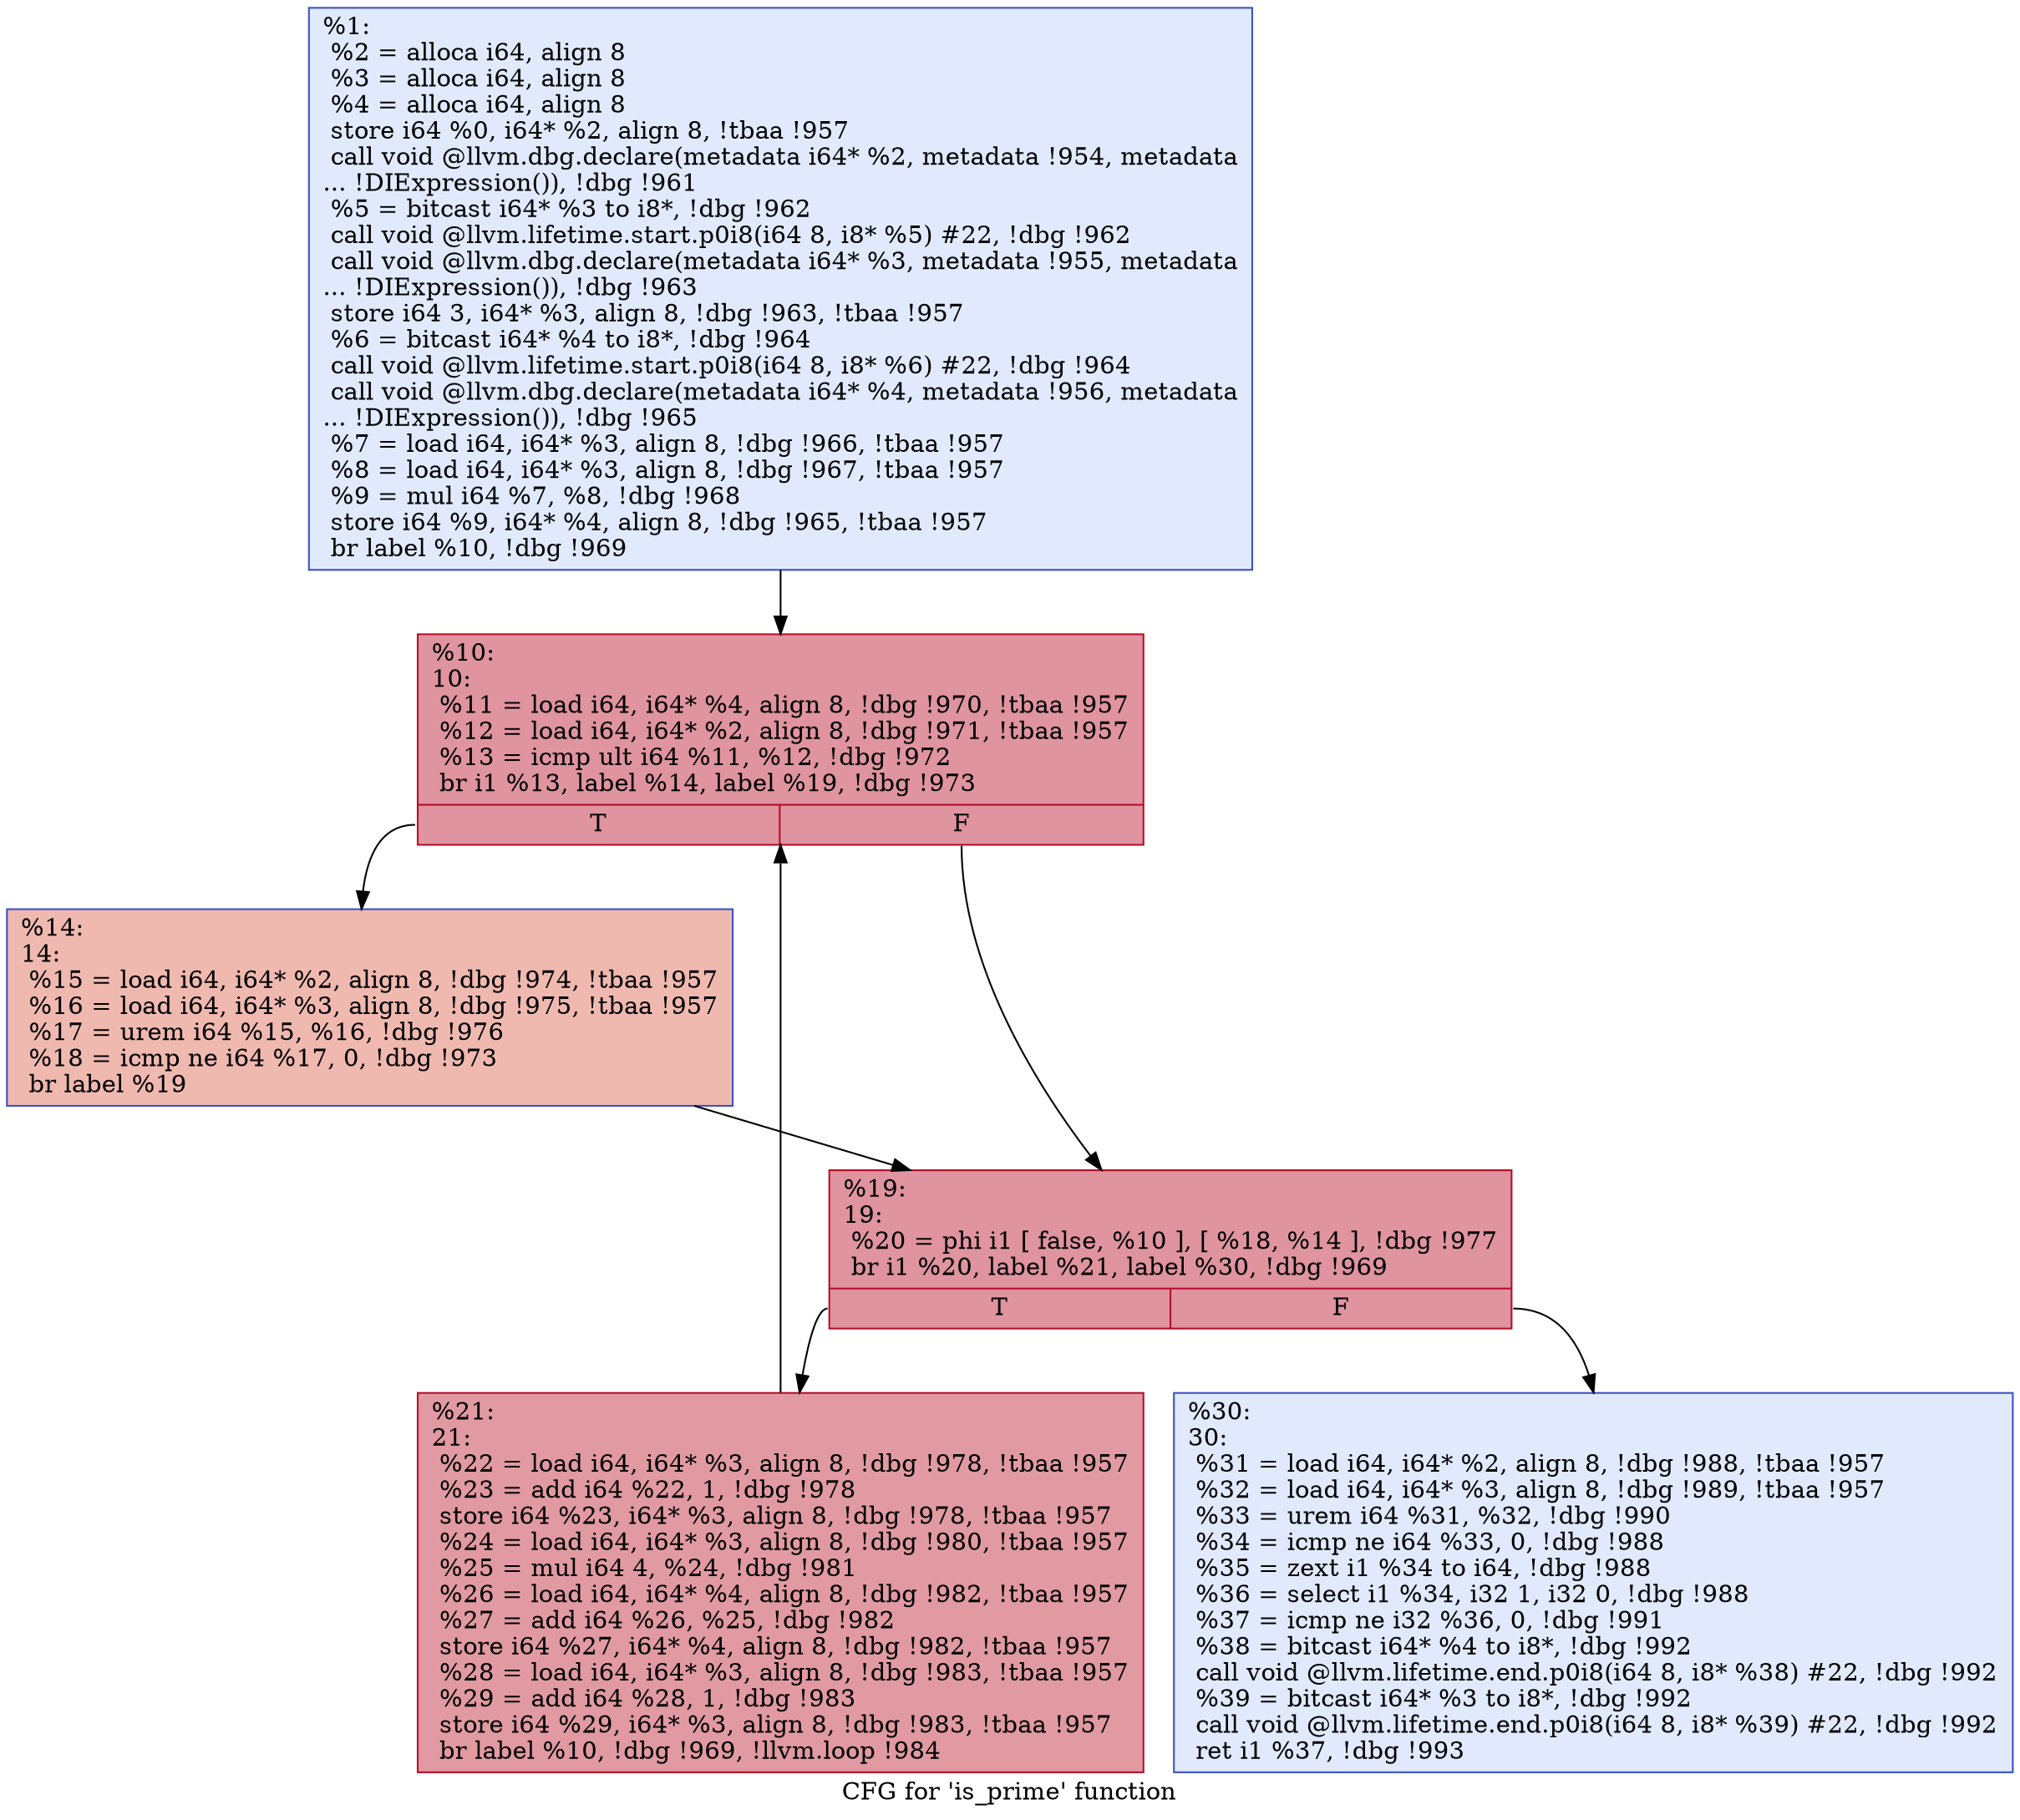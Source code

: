 digraph "CFG for 'is_prime' function" {
	label="CFG for 'is_prime' function";

	Node0x2169a40 [shape=record,color="#3d50c3ff", style=filled, fillcolor="#b9d0f970",label="{%1:\l  %2 = alloca i64, align 8\l  %3 = alloca i64, align 8\l  %4 = alloca i64, align 8\l  store i64 %0, i64* %2, align 8, !tbaa !957\l  call void @llvm.dbg.declare(metadata i64* %2, metadata !954, metadata\l... !DIExpression()), !dbg !961\l  %5 = bitcast i64* %3 to i8*, !dbg !962\l  call void @llvm.lifetime.start.p0i8(i64 8, i8* %5) #22, !dbg !962\l  call void @llvm.dbg.declare(metadata i64* %3, metadata !955, metadata\l... !DIExpression()), !dbg !963\l  store i64 3, i64* %3, align 8, !dbg !963, !tbaa !957\l  %6 = bitcast i64* %4 to i8*, !dbg !964\l  call void @llvm.lifetime.start.p0i8(i64 8, i8* %6) #22, !dbg !964\l  call void @llvm.dbg.declare(metadata i64* %4, metadata !956, metadata\l... !DIExpression()), !dbg !965\l  %7 = load i64, i64* %3, align 8, !dbg !966, !tbaa !957\l  %8 = load i64, i64* %3, align 8, !dbg !967, !tbaa !957\l  %9 = mul i64 %7, %8, !dbg !968\l  store i64 %9, i64* %4, align 8, !dbg !965, !tbaa !957\l  br label %10, !dbg !969\l}"];
	Node0x2169a40 -> Node0x216b220;
	Node0x216b220 [shape=record,color="#b70d28ff", style=filled, fillcolor="#b70d2870",label="{%10:\l10:                                               \l  %11 = load i64, i64* %4, align 8, !dbg !970, !tbaa !957\l  %12 = load i64, i64* %2, align 8, !dbg !971, !tbaa !957\l  %13 = icmp ult i64 %11, %12, !dbg !972\l  br i1 %13, label %14, label %19, !dbg !973\l|{<s0>T|<s1>F}}"];
	Node0x216b220:s0 -> Node0x216b2b0;
	Node0x216b220:s1 -> Node0x216b300;
	Node0x216b2b0 [shape=record,color="#3d50c3ff", style=filled, fillcolor="#de614d70",label="{%14:\l14:                                               \l  %15 = load i64, i64* %2, align 8, !dbg !974, !tbaa !957\l  %16 = load i64, i64* %3, align 8, !dbg !975, !tbaa !957\l  %17 = urem i64 %15, %16, !dbg !976\l  %18 = icmp ne i64 %17, 0, !dbg !973\l  br label %19\l}"];
	Node0x216b2b0 -> Node0x216b300;
	Node0x216b300 [shape=record,color="#b70d28ff", style=filled, fillcolor="#b70d2870",label="{%19:\l19:                                               \l  %20 = phi i1 [ false, %10 ], [ %18, %14 ], !dbg !977\l  br i1 %20, label %21, label %30, !dbg !969\l|{<s0>T|<s1>F}}"];
	Node0x216b300:s0 -> Node0x216b350;
	Node0x216b300:s1 -> Node0x216b3a0;
	Node0x216b350 [shape=record,color="#b70d28ff", style=filled, fillcolor="#bb1b2c70",label="{%21:\l21:                                               \l  %22 = load i64, i64* %3, align 8, !dbg !978, !tbaa !957\l  %23 = add i64 %22, 1, !dbg !978\l  store i64 %23, i64* %3, align 8, !dbg !978, !tbaa !957\l  %24 = load i64, i64* %3, align 8, !dbg !980, !tbaa !957\l  %25 = mul i64 4, %24, !dbg !981\l  %26 = load i64, i64* %4, align 8, !dbg !982, !tbaa !957\l  %27 = add i64 %26, %25, !dbg !982\l  store i64 %27, i64* %4, align 8, !dbg !982, !tbaa !957\l  %28 = load i64, i64* %3, align 8, !dbg !983, !tbaa !957\l  %29 = add i64 %28, 1, !dbg !983\l  store i64 %29, i64* %3, align 8, !dbg !983, !tbaa !957\l  br label %10, !dbg !969, !llvm.loop !984\l}"];
	Node0x216b350 -> Node0x216b220;
	Node0x216b3a0 [shape=record,color="#3d50c3ff", style=filled, fillcolor="#b9d0f970",label="{%30:\l30:                                               \l  %31 = load i64, i64* %2, align 8, !dbg !988, !tbaa !957\l  %32 = load i64, i64* %3, align 8, !dbg !989, !tbaa !957\l  %33 = urem i64 %31, %32, !dbg !990\l  %34 = icmp ne i64 %33, 0, !dbg !988\l  %35 = zext i1 %34 to i64, !dbg !988\l  %36 = select i1 %34, i32 1, i32 0, !dbg !988\l  %37 = icmp ne i32 %36, 0, !dbg !991\l  %38 = bitcast i64* %4 to i8*, !dbg !992\l  call void @llvm.lifetime.end.p0i8(i64 8, i8* %38) #22, !dbg !992\l  %39 = bitcast i64* %3 to i8*, !dbg !992\l  call void @llvm.lifetime.end.p0i8(i64 8, i8* %39) #22, !dbg !992\l  ret i1 %37, !dbg !993\l}"];
}
